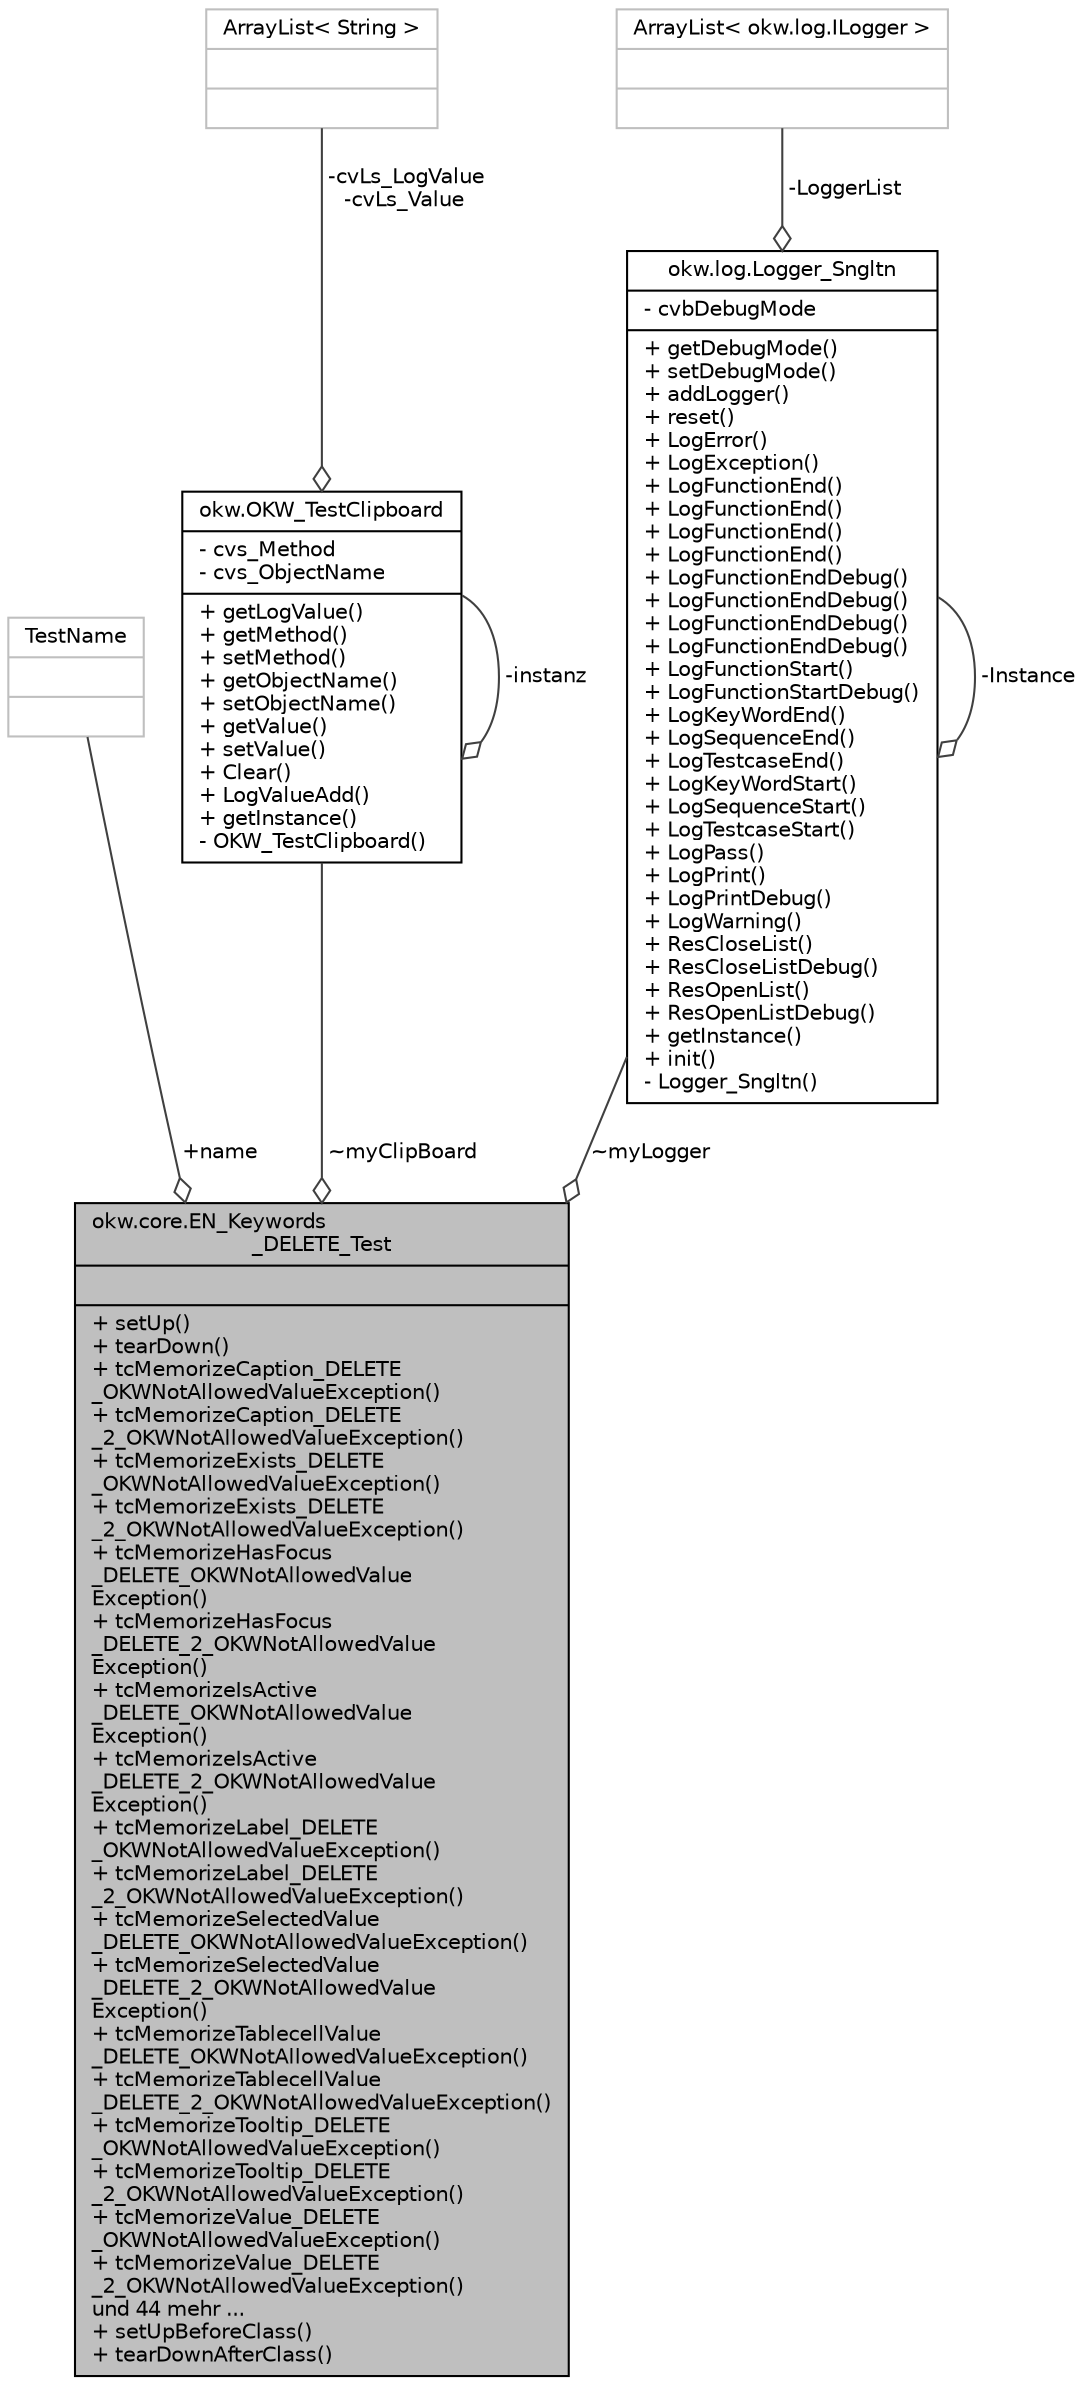 digraph "okw.core.EN_Keywords_DELETE_Test"
{
 // INTERACTIVE_SVG=YES
 // LATEX_PDF_SIZE
  edge [fontname="Helvetica",fontsize="10",labelfontname="Helvetica",labelfontsize="10"];
  node [fontname="Helvetica",fontsize="10",shape=record];
  Node1 [label="{okw.core.EN_Keywords\l_DELETE_Test\n||+ setUp()\l+ tearDown()\l+ tcMemorizeCaption_DELETE\l_OKWNotAllowedValueException()\l+ tcMemorizeCaption_DELETE\l_2_OKWNotAllowedValueException()\l+ tcMemorizeExists_DELETE\l_OKWNotAllowedValueException()\l+ tcMemorizeExists_DELETE\l_2_OKWNotAllowedValueException()\l+ tcMemorizeHasFocus\l_DELETE_OKWNotAllowedValue\lException()\l+ tcMemorizeHasFocus\l_DELETE_2_OKWNotAllowedValue\lException()\l+ tcMemorizeIsActive\l_DELETE_OKWNotAllowedValue\lException()\l+ tcMemorizeIsActive\l_DELETE_2_OKWNotAllowedValue\lException()\l+ tcMemorizeLabel_DELETE\l_OKWNotAllowedValueException()\l+ tcMemorizeLabel_DELETE\l_2_OKWNotAllowedValueException()\l+ tcMemorizeSelectedValue\l_DELETE_OKWNotAllowedValueException()\l+ tcMemorizeSelectedValue\l_DELETE_2_OKWNotAllowedValue\lException()\l+ tcMemorizeTablecellValue\l_DELETE_OKWNotAllowedValueException()\l+ tcMemorizeTablecellValue\l_DELETE_2_OKWNotAllowedValueException()\l+ tcMemorizeTooltip_DELETE\l_OKWNotAllowedValueException()\l+ tcMemorizeTooltip_DELETE\l_2_OKWNotAllowedValueException()\l+ tcMemorizeValue_DELETE\l_OKWNotAllowedValueException()\l+ tcMemorizeValue_DELETE\l_2_OKWNotAllowedValueException()\lund 44 mehr ...\l+ setUpBeforeClass()\l+ tearDownAfterClass()\l}",height=0.2,width=0.4,color="black", fillcolor="grey75", style="filled", fontcolor="black",tooltip=" "];
  Node2 -> Node1 [color="grey25",fontsize="10",style="solid",label=" +name" ,arrowhead="odiamond",fontname="Helvetica"];
  Node2 [label="{TestName\n||}",height=0.2,width=0.4,color="grey75", fillcolor="white", style="filled",tooltip=" "];
  Node3 -> Node1 [color="grey25",fontsize="10",style="solid",label=" ~myClipBoard" ,arrowhead="odiamond",fontname="Helvetica"];
  Node3 [label="{okw.OKW_TestClipboard\n|- cvs_Method\l- cvs_ObjectName\l|+ getLogValue()\l+ getMethod()\l+ setMethod()\l+ getObjectName()\l+ setObjectName()\l+ getValue()\l+ setValue()\l+ Clear()\l+ LogValueAdd()\l+ getInstance()\l- OKW_TestClipboard()\l}",height=0.2,width=0.4,color="black", fillcolor="white", style="filled",URL="$classokw_1_1_o_k_w___test_clipboard.html",tooltip=" "];
  Node4 -> Node3 [color="grey25",fontsize="10",style="solid",label=" -cvLs_LogValue\n-cvLs_Value" ,arrowhead="odiamond",fontname="Helvetica"];
  Node4 [label="{ArrayList\< String \>\n||}",height=0.2,width=0.4,color="grey75", fillcolor="white", style="filled",tooltip=" "];
  Node3 -> Node3 [color="grey25",fontsize="10",style="solid",label=" -instanz" ,arrowhead="odiamond",fontname="Helvetica"];
  Node5 -> Node1 [color="grey25",fontsize="10",style="solid",label=" ~myLogger" ,arrowhead="odiamond",fontname="Helvetica"];
  Node5 [label="{okw.log.Logger_Sngltn\n|- cvbDebugMode\l|+ getDebugMode()\l+ setDebugMode()\l+ addLogger()\l+ reset()\l+ LogError()\l+ LogException()\l+ LogFunctionEnd()\l+ LogFunctionEnd()\l+ LogFunctionEnd()\l+ LogFunctionEnd()\l+ LogFunctionEndDebug()\l+ LogFunctionEndDebug()\l+ LogFunctionEndDebug()\l+ LogFunctionEndDebug()\l+ LogFunctionStart()\l+ LogFunctionStartDebug()\l+ LogKeyWordEnd()\l+ LogSequenceEnd()\l+ LogTestcaseEnd()\l+ LogKeyWordStart()\l+ LogSequenceStart()\l+ LogTestcaseStart()\l+ LogPass()\l+ LogPrint()\l+ LogPrintDebug()\l+ LogWarning()\l+ ResCloseList()\l+ ResCloseListDebug()\l+ ResOpenList()\l+ ResOpenListDebug()\l+ getInstance()\l+ init()\l- Logger_Sngltn()\l}",height=0.2,width=0.4,color="black", fillcolor="white", style="filled",URL="$classokw_1_1log_1_1_logger___sngltn.html",tooltip=" "];
  Node6 -> Node5 [color="grey25",fontsize="10",style="solid",label=" -LoggerList" ,arrowhead="odiamond",fontname="Helvetica"];
  Node6 [label="{ArrayList\< okw.log.ILogger \>\n||}",height=0.2,width=0.4,color="grey75", fillcolor="white", style="filled",tooltip=" "];
  Node5 -> Node5 [color="grey25",fontsize="10",style="solid",label=" -Instance" ,arrowhead="odiamond",fontname="Helvetica"];
}
